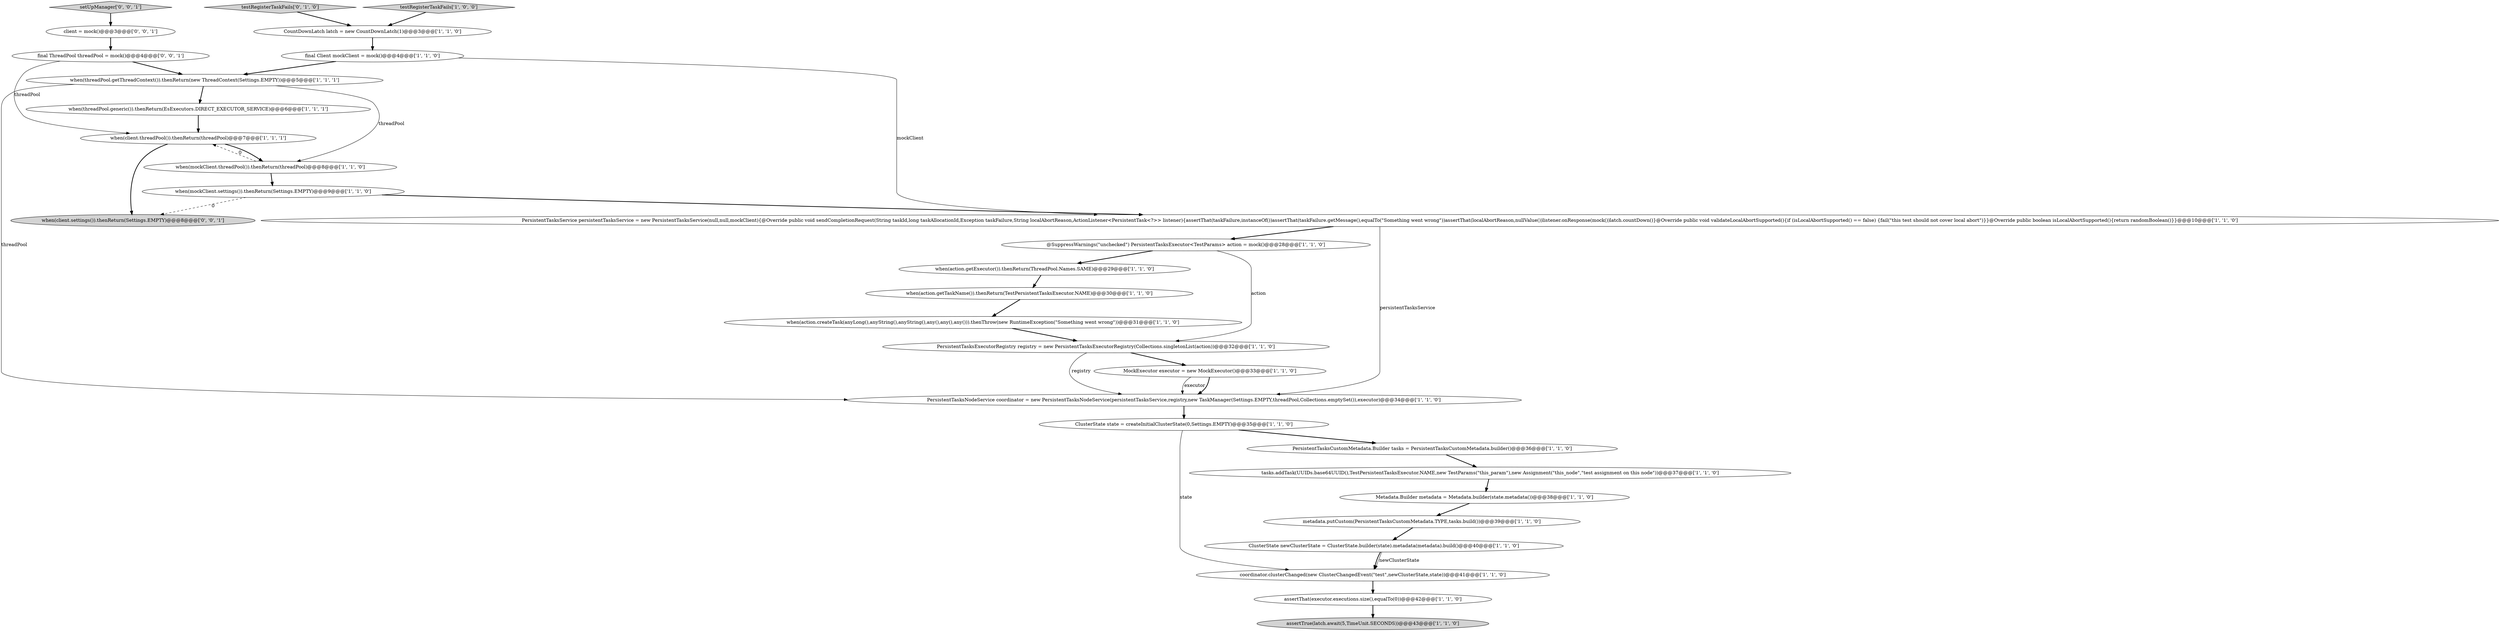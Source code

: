 digraph {
8 [style = filled, label = "metadata.putCustom(PersistentTasksCustomMetadata.TYPE,tasks.build())@@@39@@@['1', '1', '0']", fillcolor = white, shape = ellipse image = "AAA0AAABBB1BBB"];
24 [style = filled, label = "when(client.threadPool()).thenReturn(threadPool)@@@7@@@['1', '1', '1']", fillcolor = white, shape = ellipse image = "AAA0AAABBB1BBB"];
21 [style = filled, label = "assertThat(executor.executions.size(),equalTo(0))@@@42@@@['1', '1', '0']", fillcolor = white, shape = ellipse image = "AAA0AAABBB1BBB"];
28 [style = filled, label = "client = mock()@@@3@@@['0', '0', '1']", fillcolor = white, shape = ellipse image = "AAA0AAABBB3BBB"];
14 [style = filled, label = "ClusterState state = createInitialClusterState(0,Settings.EMPTY)@@@35@@@['1', '1', '0']", fillcolor = white, shape = ellipse image = "AAA0AAABBB1BBB"];
23 [style = filled, label = "when(action.getTaskName()).thenReturn(TestPersistentTasksExecutor.NAME)@@@30@@@['1', '1', '0']", fillcolor = white, shape = ellipse image = "AAA0AAABBB1BBB"];
12 [style = filled, label = "tasks.addTask(UUIDs.base64UUID(),TestPersistentTasksExecutor.NAME,new TestParams(\"this_param\"),new Assignment(\"this_node\",\"test assignment on this node\"))@@@37@@@['1', '1', '0']", fillcolor = white, shape = ellipse image = "AAA0AAABBB1BBB"];
15 [style = filled, label = "MockExecutor executor = new MockExecutor()@@@33@@@['1', '1', '0']", fillcolor = white, shape = ellipse image = "AAA0AAABBB1BBB"];
13 [style = filled, label = "PersistentTasksNodeService coordinator = new PersistentTasksNodeService(persistentTasksService,registry,new TaskManager(Settings.EMPTY,threadPool,Collections.emptySet()),executor)@@@34@@@['1', '1', '0']", fillcolor = white, shape = ellipse image = "AAA0AAABBB1BBB"];
2 [style = filled, label = "PersistentTasksExecutorRegistry registry = new PersistentTasksExecutorRegistry(Collections.singletonList(action))@@@32@@@['1', '1', '0']", fillcolor = white, shape = ellipse image = "AAA0AAABBB1BBB"];
6 [style = filled, label = "ClusterState newClusterState = ClusterState.builder(state).metadata(metadata).build()@@@40@@@['1', '1', '0']", fillcolor = white, shape = ellipse image = "AAA0AAABBB1BBB"];
10 [style = filled, label = "@SuppressWarnings(\"unchecked\") PersistentTasksExecutor<TestParams> action = mock()@@@28@@@['1', '1', '0']", fillcolor = white, shape = ellipse image = "AAA0AAABBB1BBB"];
9 [style = filled, label = "when(mockClient.settings()).thenReturn(Settings.EMPTY)@@@9@@@['1', '1', '0']", fillcolor = white, shape = ellipse image = "AAA0AAABBB1BBB"];
7 [style = filled, label = "CountDownLatch latch = new CountDownLatch(1)@@@3@@@['1', '1', '0']", fillcolor = white, shape = ellipse image = "AAA0AAABBB1BBB"];
26 [style = filled, label = "final ThreadPool threadPool = mock()@@@4@@@['0', '0', '1']", fillcolor = white, shape = ellipse image = "AAA0AAABBB3BBB"];
0 [style = filled, label = "when(threadPool.generic()).thenReturn(EsExecutors.DIRECT_EXECUTOR_SERVICE)@@@6@@@['1', '1', '1']", fillcolor = white, shape = ellipse image = "AAA0AAABBB1BBB"];
11 [style = filled, label = "PersistentTasksService persistentTasksService = new PersistentTasksService(null,null,mockClient){@Override public void sendCompletionRequest(String taskId,long taskAllocationId,Exception taskFailure,String localAbortReason,ActionListener<PersistentTask<?>> listener){assertThat(taskFailure,instanceOf())assertThat(taskFailure.getMessage(),equalTo(\"Something went wrong\"))assertThat(localAbortReason,nullValue())listener.onResponse(mock())latch.countDown()}@Override public void validateLocalAbortSupported(){if (isLocalAbortSupported() == false) {fail(\"this test should not cover local abort\")}}@Override public boolean isLocalAbortSupported(){return randomBoolean()}}@@@10@@@['1', '1', '0']", fillcolor = white, shape = ellipse image = "AAA0AAABBB1BBB"];
25 [style = filled, label = "testRegisterTaskFails['0', '1', '0']", fillcolor = lightgray, shape = diamond image = "AAA0AAABBB2BBB"];
3 [style = filled, label = "when(action.getExecutor()).thenReturn(ThreadPool.Names.SAME)@@@29@@@['1', '1', '0']", fillcolor = white, shape = ellipse image = "AAA0AAABBB1BBB"];
16 [style = filled, label = "when(action.createTask(anyLong(),anyString(),anyString(),any(),any(),any())).thenThrow(new RuntimeException(\"Something went wrong\"))@@@31@@@['1', '1', '0']", fillcolor = white, shape = ellipse image = "AAA0AAABBB1BBB"];
29 [style = filled, label = "setUpManager['0', '0', '1']", fillcolor = lightgray, shape = diamond image = "AAA0AAABBB3BBB"];
17 [style = filled, label = "coordinator.clusterChanged(new ClusterChangedEvent(\"test\",newClusterState,state))@@@41@@@['1', '1', '0']", fillcolor = white, shape = ellipse image = "AAA0AAABBB1BBB"];
20 [style = filled, label = "when(threadPool.getThreadContext()).thenReturn(new ThreadContext(Settings.EMPTY))@@@5@@@['1', '1', '1']", fillcolor = white, shape = ellipse image = "AAA0AAABBB1BBB"];
22 [style = filled, label = "when(mockClient.threadPool()).thenReturn(threadPool)@@@8@@@['1', '1', '0']", fillcolor = white, shape = ellipse image = "AAA0AAABBB1BBB"];
27 [style = filled, label = "when(client.settings()).thenReturn(Settings.EMPTY)@@@8@@@['0', '0', '1']", fillcolor = lightgray, shape = ellipse image = "AAA0AAABBB3BBB"];
4 [style = filled, label = "Metadata.Builder metadata = Metadata.builder(state.metadata())@@@38@@@['1', '1', '0']", fillcolor = white, shape = ellipse image = "AAA0AAABBB1BBB"];
1 [style = filled, label = "final Client mockClient = mock()@@@4@@@['1', '1', '0']", fillcolor = white, shape = ellipse image = "AAA0AAABBB1BBB"];
18 [style = filled, label = "assertTrue(latch.await(5,TimeUnit.SECONDS))@@@43@@@['1', '1', '0']", fillcolor = lightgray, shape = ellipse image = "AAA0AAABBB1BBB"];
19 [style = filled, label = "testRegisterTaskFails['1', '0', '0']", fillcolor = lightgray, shape = diamond image = "AAA0AAABBB1BBB"];
5 [style = filled, label = "PersistentTasksCustomMetadata.Builder tasks = PersistentTasksCustomMetadata.builder()@@@36@@@['1', '1', '0']", fillcolor = white, shape = ellipse image = "AAA0AAABBB1BBB"];
14->5 [style = bold, label=""];
9->11 [style = bold, label=""];
22->24 [style = dashed, label="0"];
1->11 [style = solid, label="mockClient"];
26->24 [style = solid, label="threadPool"];
17->21 [style = bold, label=""];
15->13 [style = solid, label="executor"];
25->7 [style = bold, label=""];
12->4 [style = bold, label=""];
28->26 [style = bold, label=""];
26->20 [style = bold, label=""];
29->28 [style = bold, label=""];
23->16 [style = bold, label=""];
20->13 [style = solid, label="threadPool"];
6->17 [style = bold, label=""];
4->8 [style = bold, label=""];
8->6 [style = bold, label=""];
22->9 [style = bold, label=""];
10->3 [style = bold, label=""];
24->22 [style = bold, label=""];
0->24 [style = bold, label=""];
16->2 [style = bold, label=""];
3->23 [style = bold, label=""];
14->17 [style = solid, label="state"];
6->17 [style = solid, label="newClusterState"];
11->10 [style = bold, label=""];
21->18 [style = bold, label=""];
15->13 [style = bold, label=""];
5->12 [style = bold, label=""];
24->27 [style = bold, label=""];
7->1 [style = bold, label=""];
19->7 [style = bold, label=""];
20->0 [style = bold, label=""];
1->20 [style = bold, label=""];
13->14 [style = bold, label=""];
10->2 [style = solid, label="action"];
2->15 [style = bold, label=""];
9->27 [style = dashed, label="0"];
20->22 [style = solid, label="threadPool"];
2->13 [style = solid, label="registry"];
11->13 [style = solid, label="persistentTasksService"];
}
